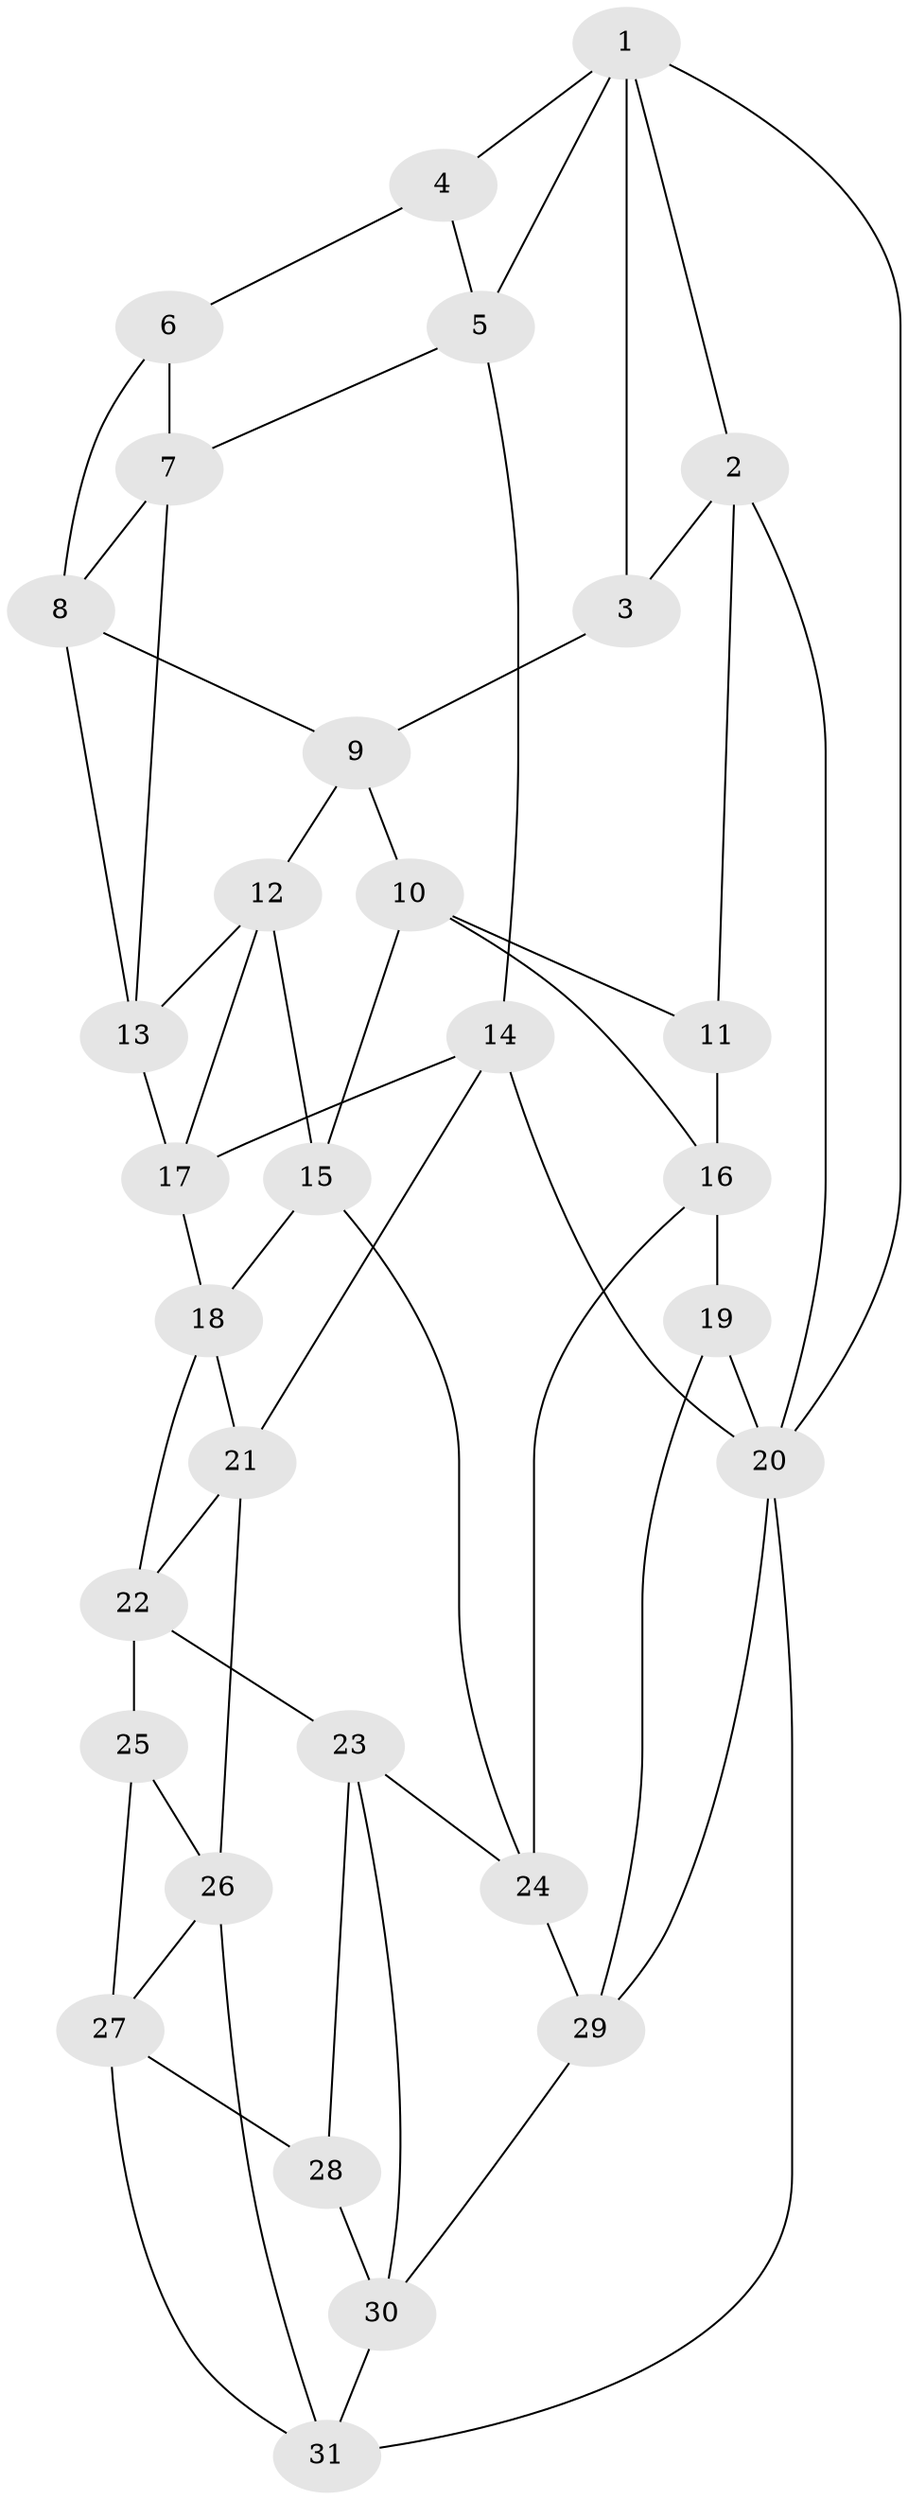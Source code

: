 // original degree distribution, {3: 0.05172413793103448, 4: 0.22413793103448276, 5: 0.5, 6: 0.22413793103448276}
// Generated by graph-tools (version 1.1) at 2025/51/03/09/25 03:51:11]
// undirected, 31 vertices, 60 edges
graph export_dot {
graph [start="1"]
  node [color=gray90,style=filled];
  1;
  2;
  3;
  4;
  5;
  6;
  7;
  8;
  9;
  10;
  11;
  12;
  13;
  14;
  15;
  16;
  17;
  18;
  19;
  20;
  21;
  22;
  23;
  24;
  25;
  26;
  27;
  28;
  29;
  30;
  31;
  1 -- 2 [weight=1.0];
  1 -- 3 [weight=1.0];
  1 -- 4 [weight=1.0];
  1 -- 5 [weight=1.0];
  1 -- 20 [weight=1.0];
  2 -- 3 [weight=1.0];
  2 -- 11 [weight=1.0];
  2 -- 20 [weight=1.0];
  3 -- 9 [weight=1.0];
  4 -- 5 [weight=1.0];
  4 -- 6 [weight=1.0];
  5 -- 7 [weight=1.0];
  5 -- 14 [weight=1.0];
  6 -- 7 [weight=1.0];
  6 -- 8 [weight=1.0];
  7 -- 8 [weight=1.0];
  7 -- 13 [weight=1.0];
  8 -- 9 [weight=1.0];
  8 -- 13 [weight=1.0];
  9 -- 10 [weight=1.0];
  9 -- 12 [weight=1.0];
  10 -- 11 [weight=1.0];
  10 -- 15 [weight=1.0];
  10 -- 16 [weight=1.0];
  11 -- 16 [weight=1.0];
  12 -- 13 [weight=1.0];
  12 -- 15 [weight=1.0];
  12 -- 17 [weight=1.0];
  13 -- 17 [weight=1.0];
  14 -- 17 [weight=1.0];
  14 -- 20 [weight=1.0];
  14 -- 21 [weight=1.0];
  15 -- 18 [weight=1.0];
  15 -- 24 [weight=1.0];
  16 -- 19 [weight=1.0];
  16 -- 24 [weight=1.0];
  17 -- 18 [weight=1.0];
  18 -- 21 [weight=1.0];
  18 -- 22 [weight=1.0];
  19 -- 20 [weight=1.0];
  19 -- 29 [weight=1.0];
  20 -- 29 [weight=1.0];
  20 -- 31 [weight=1.0];
  21 -- 22 [weight=1.0];
  21 -- 26 [weight=1.0];
  22 -- 23 [weight=1.0];
  22 -- 25 [weight=1.0];
  23 -- 24 [weight=1.0];
  23 -- 28 [weight=1.0];
  23 -- 30 [weight=1.0];
  24 -- 29 [weight=1.0];
  25 -- 26 [weight=1.0];
  25 -- 27 [weight=1.0];
  26 -- 27 [weight=1.0];
  26 -- 31 [weight=1.0];
  27 -- 28 [weight=1.0];
  27 -- 31 [weight=1.0];
  28 -- 30 [weight=1.0];
  29 -- 30 [weight=1.0];
  30 -- 31 [weight=1.0];
}
